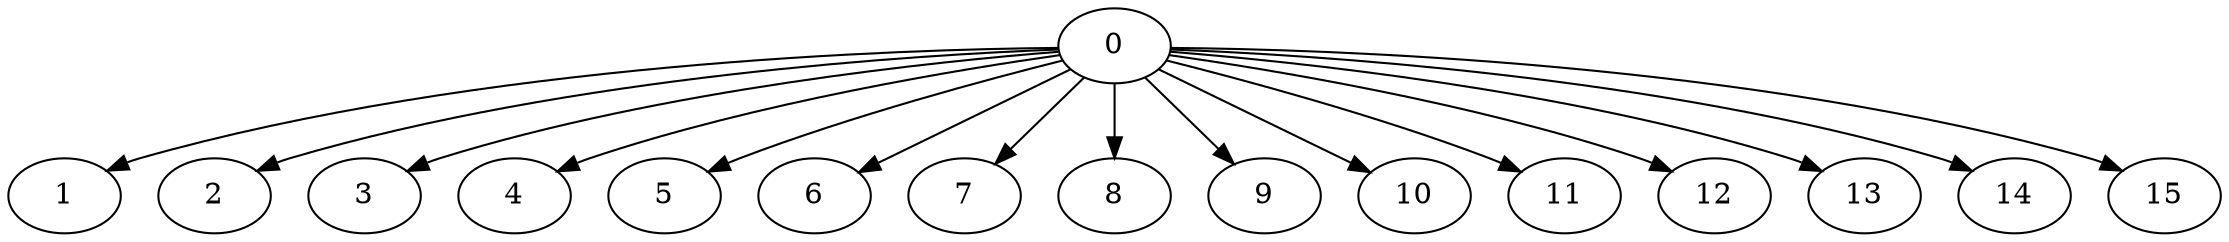 digraph "Equivalent_tasks_fork_7" {
	0	 [Weight=50];
	1	 [Weight=70];
	2	 [Weight=70];
	3	 [Weight=70];
	4	 [Weight=70];
	5	 [Weight=70];
	6	 [Weight=70];
	7	 [Weight=70];
	8	 [Weight=70];
	9	 [Weight=70];
	10	 [Weight=70];
	11	 [Weight=70];
	12	 [Weight=70];
	13	 [Weight=70];
	14	 [Weight=70];
	15	 [Weight=70];
	0 -> 1	 [Weight=3];
	0 -> 2	 [Weight=3];
	0 -> 3	 [Weight=3];
	0 -> 4	 [Weight=3];
	0 -> 5	 [Weight=3];
	0 -> 6	 [Weight=3];
	0 -> 7	 [Weight=3];
	0 -> 8	 [Weight=3];
	0 -> 9	 [Weight=3];
	0 -> 10	 [Weight=3];
	0 -> 11	 [Weight=3];
	0 -> 12	 [Weight=3];
	0 -> 13	 [Weight=3];
	0 -> 14	 [Weight=3];
	0 -> 15	 [Weight=3];
}
